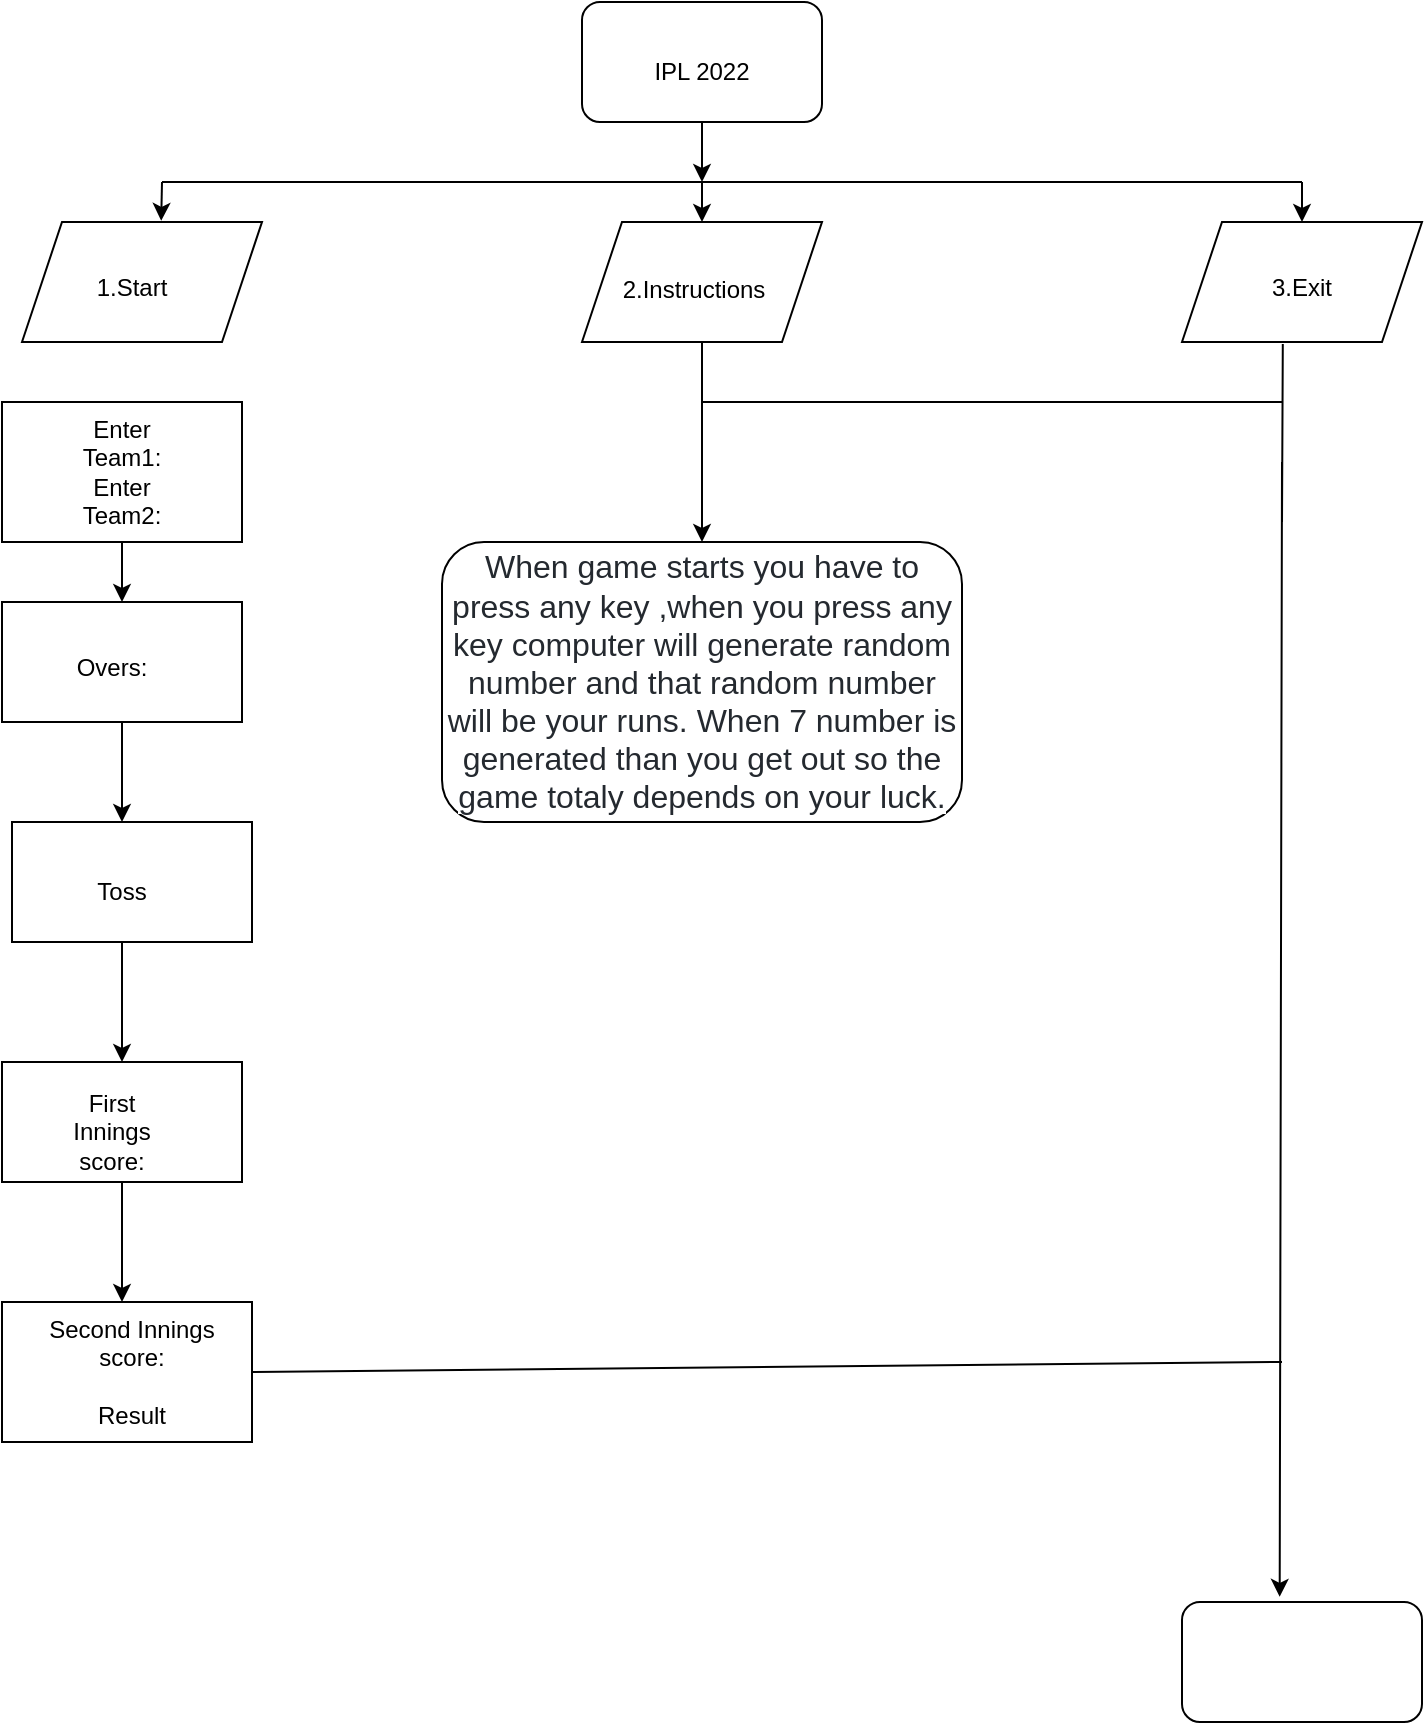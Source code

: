 <mxfile version="17.4.0" type="github">
  <diagram id="3swnLE-ZnTLYNR-ZavkG" name="Page-1">
    <mxGraphModel dx="1038" dy="579" grid="1" gridSize="10" guides="1" tooltips="1" connect="1" arrows="1" fold="1" page="1" pageScale="1" pageWidth="850" pageHeight="1100" math="0" shadow="0">
      <root>
        <mxCell id="0" />
        <mxCell id="1" parent="0" />
        <mxCell id="bBnkGmfIPWNOLtxuIGLy-1" value="" style="rounded=1;whiteSpace=wrap;html=1;" vertex="1" parent="1">
          <mxGeometry x="350" y="60" width="120" height="60" as="geometry" />
        </mxCell>
        <mxCell id="bBnkGmfIPWNOLtxuIGLy-3" value="" style="rounded=1;whiteSpace=wrap;html=1;" vertex="1" parent="1">
          <mxGeometry x="280" y="330" width="260" height="140" as="geometry" />
        </mxCell>
        <mxCell id="bBnkGmfIPWNOLtxuIGLy-4" value="" style="rounded=1;whiteSpace=wrap;html=1;" vertex="1" parent="1">
          <mxGeometry x="650" y="860" width="120" height="60" as="geometry" />
        </mxCell>
        <mxCell id="bBnkGmfIPWNOLtxuIGLy-5" value="" style="shape=parallelogram;perimeter=parallelogramPerimeter;whiteSpace=wrap;html=1;fixedSize=1;" vertex="1" parent="1">
          <mxGeometry x="650" y="170" width="120" height="60" as="geometry" />
        </mxCell>
        <mxCell id="bBnkGmfIPWNOLtxuIGLy-6" value="" style="shape=parallelogram;perimeter=parallelogramPerimeter;whiteSpace=wrap;html=1;fixedSize=1;" vertex="1" parent="1">
          <mxGeometry x="350" y="170" width="120" height="60" as="geometry" />
        </mxCell>
        <mxCell id="bBnkGmfIPWNOLtxuIGLy-7" value="" style="shape=parallelogram;perimeter=parallelogramPerimeter;whiteSpace=wrap;html=1;fixedSize=1;" vertex="1" parent="1">
          <mxGeometry x="70" y="170" width="120" height="60" as="geometry" />
        </mxCell>
        <mxCell id="bBnkGmfIPWNOLtxuIGLy-8" value="IPL 2022" style="text;html=1;strokeColor=none;fillColor=none;align=center;verticalAlign=middle;whiteSpace=wrap;rounded=0;" vertex="1" parent="1">
          <mxGeometry x="380" y="80" width="60" height="30" as="geometry" />
        </mxCell>
        <mxCell id="bBnkGmfIPWNOLtxuIGLy-10" value="1.Start" style="text;html=1;strokeColor=none;fillColor=none;align=center;verticalAlign=middle;whiteSpace=wrap;rounded=0;" vertex="1" parent="1">
          <mxGeometry x="90" y="185" width="70" height="35" as="geometry" />
        </mxCell>
        <mxCell id="bBnkGmfIPWNOLtxuIGLy-11" value="2.Instructions" style="text;html=1;strokeColor=none;fillColor=none;align=center;verticalAlign=middle;whiteSpace=wrap;rounded=0;" vertex="1" parent="1">
          <mxGeometry x="376" y="189" width="60" height="30" as="geometry" />
        </mxCell>
        <mxCell id="bBnkGmfIPWNOLtxuIGLy-12" value="3.Exit" style="text;html=1;strokeColor=none;fillColor=none;align=center;verticalAlign=middle;whiteSpace=wrap;rounded=0;" vertex="1" parent="1">
          <mxGeometry x="680" y="187.5" width="60" height="30" as="geometry" />
        </mxCell>
        <mxCell id="bBnkGmfIPWNOLtxuIGLy-14" value="" style="endArrow=classic;html=1;rounded=0;exitX=0.42;exitY=1.017;exitDx=0;exitDy=0;exitPerimeter=0;entryX=0.407;entryY=-0.043;entryDx=0;entryDy=0;entryPerimeter=0;" edge="1" parent="1" source="bBnkGmfIPWNOLtxuIGLy-5" target="bBnkGmfIPWNOLtxuIGLy-4">
          <mxGeometry width="50" height="50" relative="1" as="geometry">
            <mxPoint x="400" y="320" as="sourcePoint" />
            <mxPoint x="710" y="250" as="targetPoint" />
            <Array as="points">
              <mxPoint x="700" y="320" />
              <mxPoint x="700" y="290" />
            </Array>
          </mxGeometry>
        </mxCell>
        <mxCell id="bBnkGmfIPWNOLtxuIGLy-15" value="" style="endArrow=classic;html=1;rounded=0;exitX=0.5;exitY=1;exitDx=0;exitDy=0;" edge="1" parent="1" source="bBnkGmfIPWNOLtxuIGLy-1">
          <mxGeometry width="50" height="50" relative="1" as="geometry">
            <mxPoint x="365" y="170" as="sourcePoint" />
            <mxPoint x="410" y="150" as="targetPoint" />
          </mxGeometry>
        </mxCell>
        <mxCell id="bBnkGmfIPWNOLtxuIGLy-16" value="" style="endArrow=none;html=1;rounded=0;" edge="1" parent="1">
          <mxGeometry width="50" height="50" relative="1" as="geometry">
            <mxPoint x="140" y="150" as="sourcePoint" />
            <mxPoint x="410" y="150" as="targetPoint" />
          </mxGeometry>
        </mxCell>
        <mxCell id="bBnkGmfIPWNOLtxuIGLy-17" value="" style="endArrow=none;html=1;rounded=0;" edge="1" parent="1">
          <mxGeometry width="50" height="50" relative="1" as="geometry">
            <mxPoint x="410" y="150" as="sourcePoint" />
            <mxPoint x="710" y="150" as="targetPoint" />
          </mxGeometry>
        </mxCell>
        <mxCell id="bBnkGmfIPWNOLtxuIGLy-18" value="" style="endArrow=classic;html=1;rounded=0;entryX=0.58;entryY=-0.01;entryDx=0;entryDy=0;entryPerimeter=0;" edge="1" parent="1" target="bBnkGmfIPWNOLtxuIGLy-7">
          <mxGeometry width="50" height="50" relative="1" as="geometry">
            <mxPoint x="140" y="150" as="sourcePoint" />
            <mxPoint x="125" y="110" as="targetPoint" />
          </mxGeometry>
        </mxCell>
        <mxCell id="bBnkGmfIPWNOLtxuIGLy-19" value="" style="endArrow=classic;html=1;rounded=0;" edge="1" parent="1">
          <mxGeometry width="50" height="50" relative="1" as="geometry">
            <mxPoint x="710" y="150" as="sourcePoint" />
            <mxPoint x="710" y="170" as="targetPoint" />
            <Array as="points" />
          </mxGeometry>
        </mxCell>
        <mxCell id="bBnkGmfIPWNOLtxuIGLy-20" value="" style="endArrow=classic;html=1;rounded=0;entryX=0.5;entryY=0;entryDx=0;entryDy=0;" edge="1" parent="1" target="bBnkGmfIPWNOLtxuIGLy-6">
          <mxGeometry width="50" height="50" relative="1" as="geometry">
            <mxPoint x="410" y="150" as="sourcePoint" />
            <mxPoint x="380" y="160" as="targetPoint" />
          </mxGeometry>
        </mxCell>
        <mxCell id="bBnkGmfIPWNOLtxuIGLy-21" value="" style="rounded=0;whiteSpace=wrap;html=1;" vertex="1" parent="1">
          <mxGeometry x="60" y="260" width="120" height="70" as="geometry" />
        </mxCell>
        <mxCell id="bBnkGmfIPWNOLtxuIGLy-22" value="" style="rounded=0;whiteSpace=wrap;html=1;" vertex="1" parent="1">
          <mxGeometry x="60" y="360" width="120" height="60" as="geometry" />
        </mxCell>
        <mxCell id="bBnkGmfIPWNOLtxuIGLy-23" value="" style="rounded=0;whiteSpace=wrap;html=1;" vertex="1" parent="1">
          <mxGeometry x="65" y="470" width="120" height="60" as="geometry" />
        </mxCell>
        <mxCell id="bBnkGmfIPWNOLtxuIGLy-24" value="Enter Team1:&lt;br&gt;Enter Team2:" style="text;html=1;strokeColor=none;fillColor=none;align=center;verticalAlign=middle;whiteSpace=wrap;rounded=0;" vertex="1" parent="1">
          <mxGeometry x="90" y="280" width="60" height="30" as="geometry" />
        </mxCell>
        <mxCell id="bBnkGmfIPWNOLtxuIGLy-25" value="Overs:" style="text;html=1;strokeColor=none;fillColor=none;align=center;verticalAlign=middle;whiteSpace=wrap;rounded=0;" vertex="1" parent="1">
          <mxGeometry x="80" y="380" width="70" height="25" as="geometry" />
        </mxCell>
        <mxCell id="bBnkGmfIPWNOLtxuIGLy-26" value="Toss" style="text;html=1;strokeColor=none;fillColor=none;align=center;verticalAlign=middle;whiteSpace=wrap;rounded=0;" vertex="1" parent="1">
          <mxGeometry x="90" y="490" width="60" height="30" as="geometry" />
        </mxCell>
        <mxCell id="bBnkGmfIPWNOLtxuIGLy-27" value="&#xa;&#xa;&lt;span style=&quot;color: rgb(36, 41, 47); font-size: 16px; font-style: normal; font-weight: 400; letter-spacing: normal; text-indent: 0px; text-transform: none; word-spacing: 0px; background-color: rgb(255, 255, 255); display: inline; float: none;&quot;&gt;When game starts you have to press any key ,when you press any key computer will generate random number and that random number will be your runs. When 7 number is generated than you get out so the game totaly depends on your luck.&lt;/span&gt;&#xa;&#xa;" style="text;html=1;strokeColor=none;fillColor=none;align=center;verticalAlign=middle;whiteSpace=wrap;rounded=0;" vertex="1" parent="1">
          <mxGeometry x="280" y="360" width="260" height="80" as="geometry" />
        </mxCell>
        <mxCell id="bBnkGmfIPWNOLtxuIGLy-28" value="" style="rounded=0;whiteSpace=wrap;html=1;" vertex="1" parent="1">
          <mxGeometry x="60" y="590" width="120" height="60" as="geometry" />
        </mxCell>
        <mxCell id="bBnkGmfIPWNOLtxuIGLy-29" value="First Innings score:&lt;br&gt;" style="text;html=1;strokeColor=none;fillColor=none;align=center;verticalAlign=middle;whiteSpace=wrap;rounded=0;" vertex="1" parent="1">
          <mxGeometry x="85" y="610" width="60" height="30" as="geometry" />
        </mxCell>
        <mxCell id="bBnkGmfIPWNOLtxuIGLy-30" value="" style="rounded=0;whiteSpace=wrap;html=1;" vertex="1" parent="1">
          <mxGeometry x="60" y="710" width="125" height="70" as="geometry" />
        </mxCell>
        <mxCell id="bBnkGmfIPWNOLtxuIGLy-31" value="Second Innings score:&lt;br&gt;&lt;br&gt;Result" style="text;html=1;strokeColor=none;fillColor=none;align=center;verticalAlign=middle;whiteSpace=wrap;rounded=0;" vertex="1" parent="1">
          <mxGeometry x="70" y="720" width="110" height="50" as="geometry" />
        </mxCell>
        <mxCell id="bBnkGmfIPWNOLtxuIGLy-32" value="" style="endArrow=classic;html=1;rounded=0;exitX=0.5;exitY=1;exitDx=0;exitDy=0;" edge="1" parent="1" source="bBnkGmfIPWNOLtxuIGLy-6">
          <mxGeometry width="50" height="50" relative="1" as="geometry">
            <mxPoint x="380" y="310" as="sourcePoint" />
            <mxPoint x="410" y="330" as="targetPoint" />
          </mxGeometry>
        </mxCell>
        <mxCell id="bBnkGmfIPWNOLtxuIGLy-34" value="" style="endArrow=none;html=1;rounded=0;" edge="1" parent="1">
          <mxGeometry width="50" height="50" relative="1" as="geometry">
            <mxPoint x="410" y="260" as="sourcePoint" />
            <mxPoint x="700" y="260" as="targetPoint" />
            <Array as="points">
              <mxPoint x="480" y="260" />
              <mxPoint x="490" y="260" />
            </Array>
          </mxGeometry>
        </mxCell>
        <mxCell id="bBnkGmfIPWNOLtxuIGLy-35" value="" style="endArrow=classic;html=1;rounded=0;entryX=0.5;entryY=0;entryDx=0;entryDy=0;exitX=0.5;exitY=1;exitDx=0;exitDy=0;" edge="1" parent="1" source="bBnkGmfIPWNOLtxuIGLy-21" target="bBnkGmfIPWNOLtxuIGLy-22">
          <mxGeometry width="50" height="50" relative="1" as="geometry">
            <mxPoint x="100" y="380" as="sourcePoint" />
            <mxPoint x="150" y="330" as="targetPoint" />
          </mxGeometry>
        </mxCell>
        <mxCell id="bBnkGmfIPWNOLtxuIGLy-36" value="" style="endArrow=classic;html=1;rounded=0;exitX=0.5;exitY=1;exitDx=0;exitDy=0;" edge="1" parent="1" source="bBnkGmfIPWNOLtxuIGLy-22">
          <mxGeometry width="50" height="50" relative="1" as="geometry">
            <mxPoint x="70" y="470" as="sourcePoint" />
            <mxPoint x="120" y="470" as="targetPoint" />
          </mxGeometry>
        </mxCell>
        <mxCell id="bBnkGmfIPWNOLtxuIGLy-37" value="" style="endArrow=classic;html=1;rounded=0;entryX=0.5;entryY=0;entryDx=0;entryDy=0;" edge="1" parent="1" target="bBnkGmfIPWNOLtxuIGLy-28">
          <mxGeometry width="50" height="50" relative="1" as="geometry">
            <mxPoint x="120" y="530" as="sourcePoint" />
            <mxPoint x="135" y="540" as="targetPoint" />
          </mxGeometry>
        </mxCell>
        <mxCell id="bBnkGmfIPWNOLtxuIGLy-38" value="" style="endArrow=classic;html=1;rounded=0;exitX=0.5;exitY=1;exitDx=0;exitDy=0;" edge="1" parent="1" source="bBnkGmfIPWNOLtxuIGLy-28">
          <mxGeometry width="50" height="50" relative="1" as="geometry">
            <mxPoint x="90" y="710" as="sourcePoint" />
            <mxPoint x="120" y="710" as="targetPoint" />
          </mxGeometry>
        </mxCell>
        <mxCell id="bBnkGmfIPWNOLtxuIGLy-40" value="" style="endArrow=none;html=1;rounded=0;exitX=1;exitY=0.5;exitDx=0;exitDy=0;" edge="1" parent="1" source="bBnkGmfIPWNOLtxuIGLy-30">
          <mxGeometry width="50" height="50" relative="1" as="geometry">
            <mxPoint x="370" y="750" as="sourcePoint" />
            <mxPoint x="700" y="740" as="targetPoint" />
          </mxGeometry>
        </mxCell>
      </root>
    </mxGraphModel>
  </diagram>
</mxfile>
